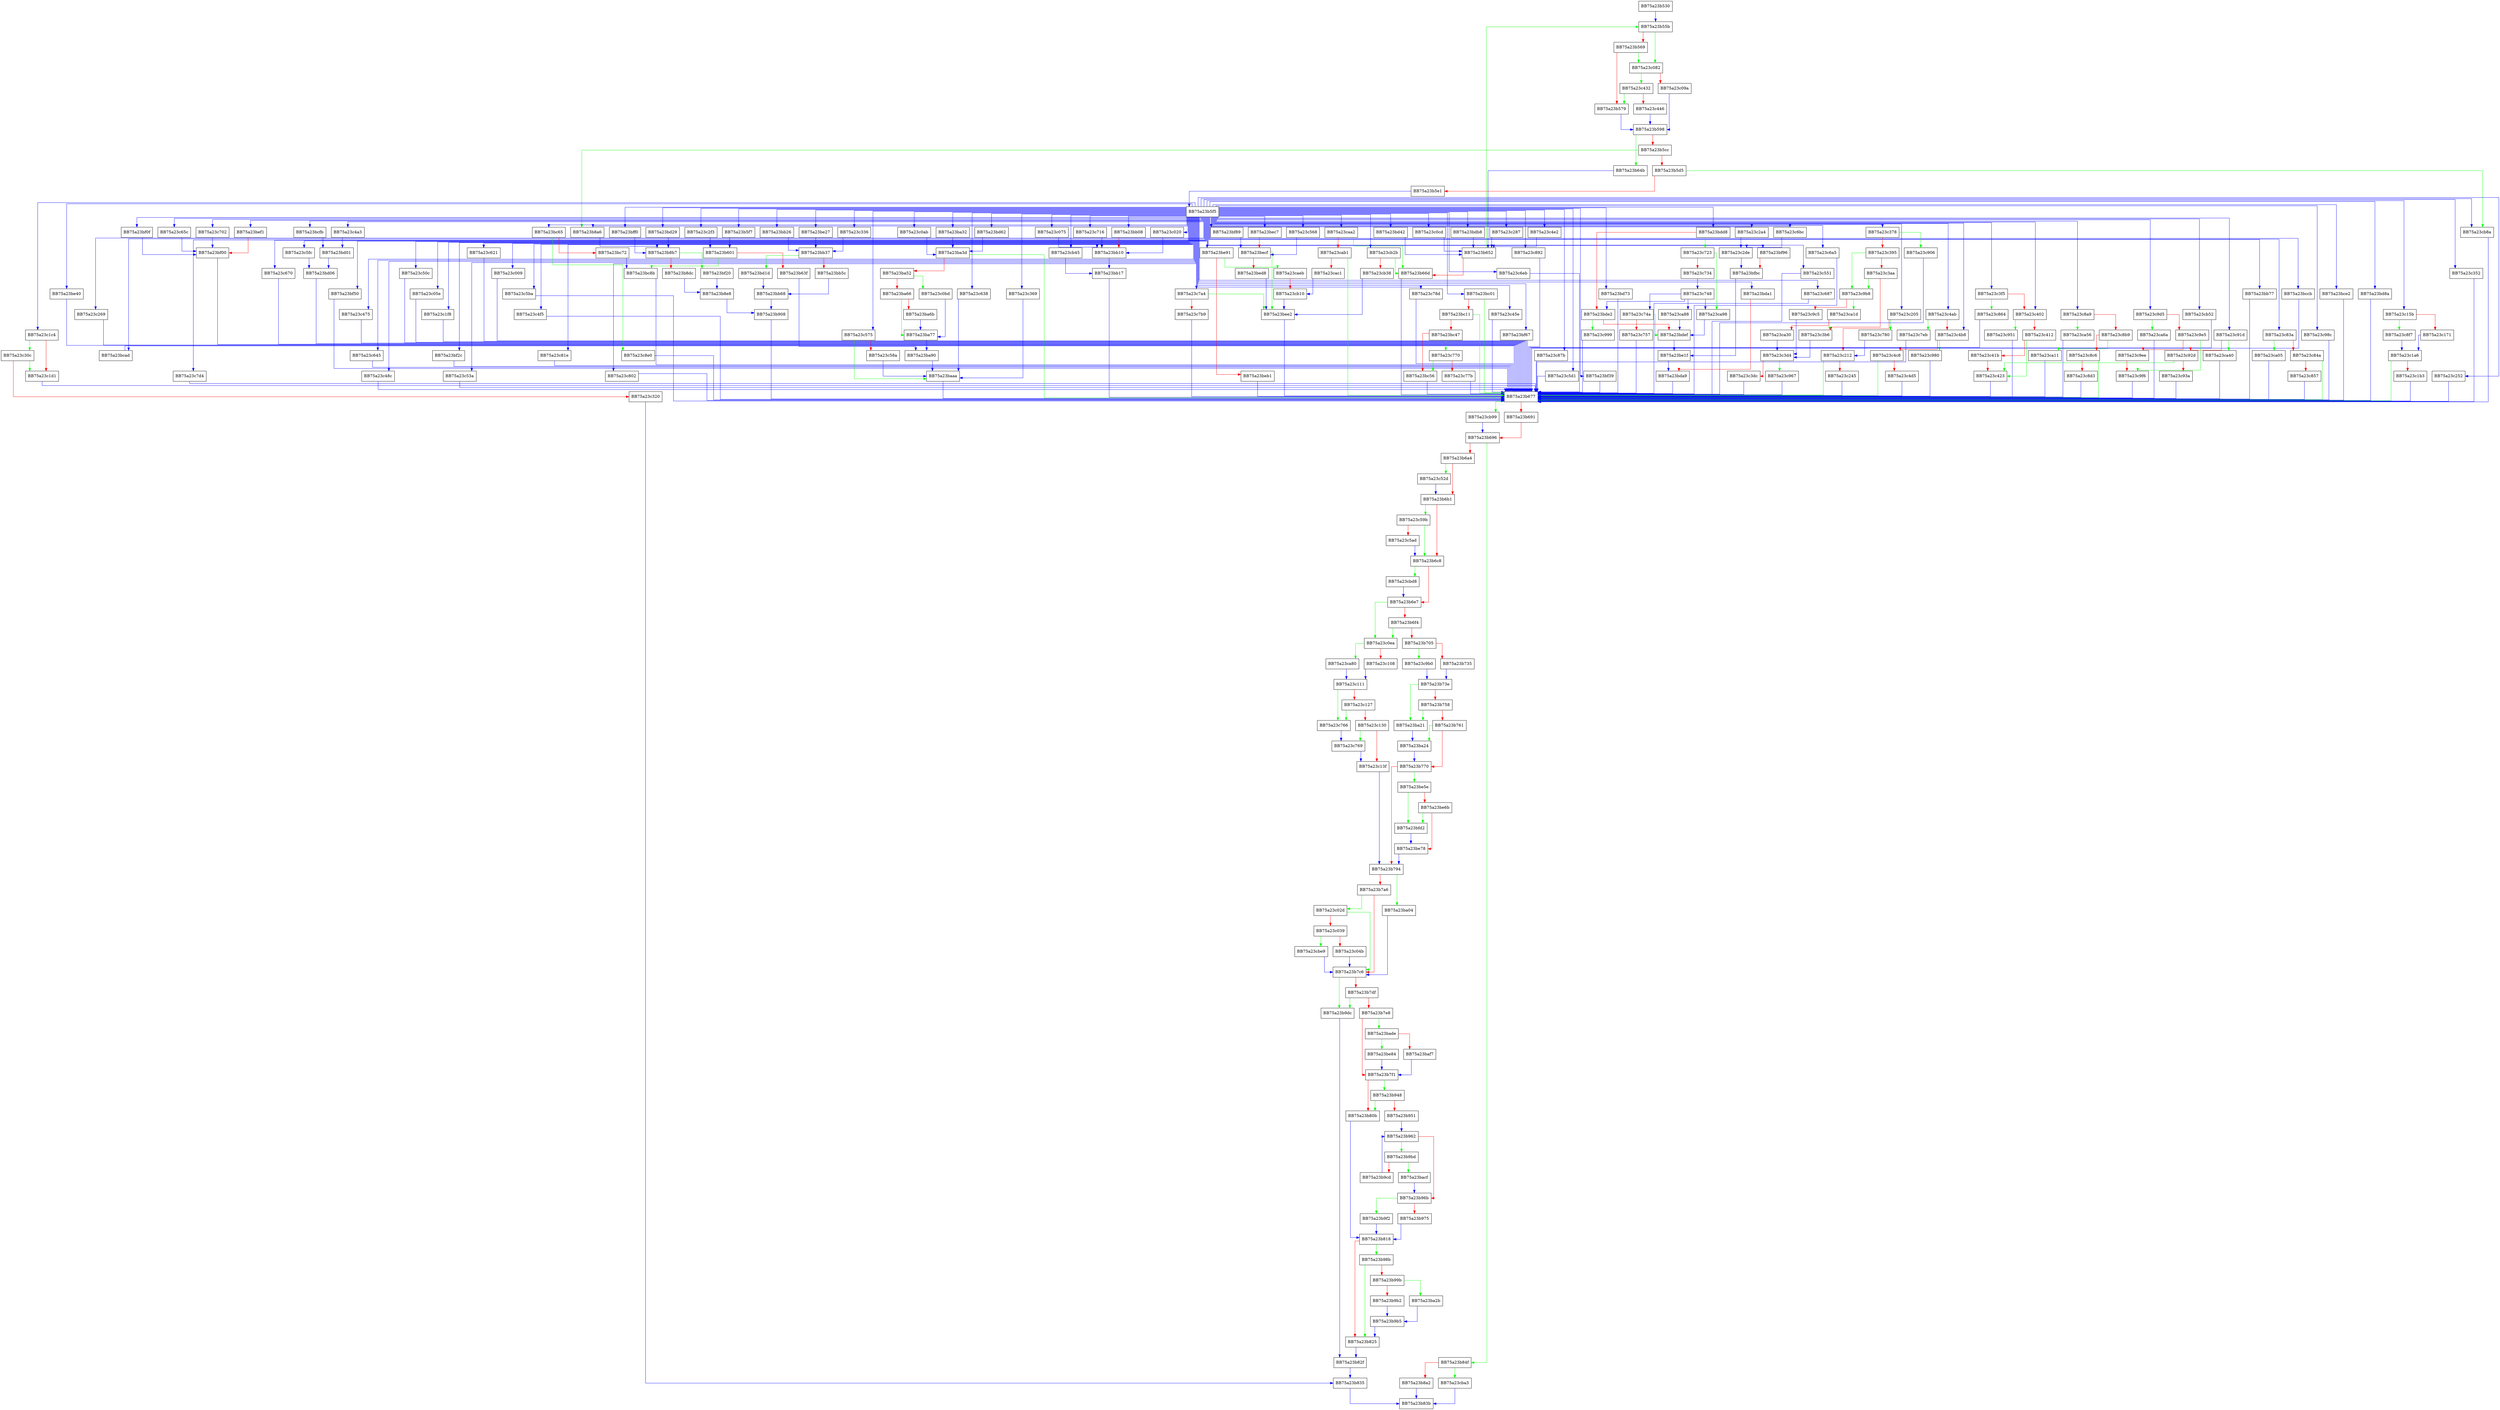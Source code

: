 digraph translate {
  node [shape="box"];
  graph [splines=ortho];
  BB75a23b530 -> BB75a23b55b [color="blue"];
  BB75a23b55b -> BB75a23c082 [color="green"];
  BB75a23b55b -> BB75a23b569 [color="red"];
  BB75a23b569 -> BB75a23c082 [color="green"];
  BB75a23b569 -> BB75a23b579 [color="red"];
  BB75a23b579 -> BB75a23b598 [color="blue"];
  BB75a23b598 -> BB75a23b64b [color="green"];
  BB75a23b598 -> BB75a23b5cc [color="red"];
  BB75a23b5cc -> BB75a23b8a6 [color="green"];
  BB75a23b5cc -> BB75a23b5d5 [color="red"];
  BB75a23b5d5 -> BB75a23cb8a [color="green"];
  BB75a23b5d5 -> BB75a23b5e1 [color="red"];
  BB75a23b5e1 -> BB75a23b5f5 [color="blue"];
  BB75a23b5f5 -> BB75a23b8a6 [color="blue"];
  BB75a23b5f5 -> BB75a23bb26 [color="blue"];
  BB75a23b5f5 -> BB75a23bd29 [color="blue"];
  BB75a23b5f5 -> BB75a23be27 [color="blue"];
  BB75a23b5f5 -> BB75a23cb8a [color="blue"];
  BB75a23b5f5 -> BB75a23bb77 [color="blue"];
  BB75a23b5f5 -> BB75a23bd73 [color="blue"];
  BB75a23b5f5 -> BB75a23bccb [color="blue"];
  BB75a23b5f5 -> BB75a23b5f7 [color="blue"];
  BB75a23b5f5 -> BB75a23bce2 [color="blue"];
  BB75a23b5f5 -> BB75a23bd8a [color="blue"];
  BB75a23b5f5 -> BB75a23bd62 [color="blue"];
  BB75a23b5f5 -> BB75a23c0ab [color="blue"];
  BB75a23b5f5 -> BB75a23ba32 [color="blue"];
  BB75a23b5f5 -> BB75a23bf39 [color="blue"];
  BB75a23b5f5 -> BB75a23bff0 [color="blue"];
  BB75a23b5f5 -> BB75a23c336 [color="blue"];
  BB75a23b5f5 -> BB75a23bf96 [color="blue"];
  BB75a23b5f5 -> BB75a23c15b [color="blue"];
  BB75a23b5f5 -> BB75a23c252 [color="blue"];
  BB75a23b5f5 -> BB75a23c352 [color="blue"];
  BB75a23b5f5 -> BB75a23bb08 [color="blue"];
  BB75a23b5f5 -> BB75a23c020 [color="blue"];
  BB75a23b5f5 -> BB75a23be40 [color="blue"];
  BB75a23b5f5 -> BB75a23c269 [color="blue"];
  BB75a23b5f5 -> BB75a23c075 [color="blue"];
  BB75a23b5f5 -> BB75a23bcad [color="blue"];
  BB75a23b5f5 -> BB75a23c7d4 [color="blue"];
  BB75a23b5f5 -> BB75a23bf0f [color="blue"];
  BB75a23b5f5 -> BB75a23c65c [color="blue"];
  BB75a23b5f5 -> BB75a23c702 [color="blue"];
  BB75a23b5f5 -> BB75a23bcfb [color="blue"];
  BB75a23b5f5 -> BB75a23c4a3 [color="blue"];
  BB75a23b5f5 -> BB75a23c670 [color="blue"];
  BB75a23b5f5 -> BB75a23c5fc [color="blue"];
  BB75a23b5f5 -> BB75a23bf50 [color="blue"];
  BB75a23b5f5 -> BB75a23c475 [color="blue"];
  BB75a23b5f5 -> BB75a23c645 [color="blue"];
  BB75a23b5f5 -> BB75a23c6bc [color="blue"];
  BB75a23b5f5 -> BB75a23c48c [color="blue"];
  BB75a23b5f5 -> BB75a23c568 [color="blue"];
  BB75a23b5f5 -> BB75a23c50c [color="blue"];
  BB75a23b5f5 -> BB75a23c05e [color="blue"];
  BB75a23b5f5 -> BB75a23c1f8 [color="blue"];
  BB75a23b5f5 -> BB75a23bf2c [color="blue"];
  BB75a23b5f5 -> BB75a23c53a [color="blue"];
  BB75a23b5f5 -> BB75a23c2f3 [color="blue"];
  BB75a23b5f5 -> BB75a23c2a4 [color="blue"];
  BB75a23b5f5 -> BB75a23c716 [color="blue"];
  BB75a23b5f5 -> BB75a23bef1 [color="blue"];
  BB75a23b5f5 -> BB75a23c1c4 [color="blue"];
  BB75a23b5f5 -> BB75a23c621 [color="blue"];
  BB75a23b5f5 -> BB75a23c009 [color="blue"];
  BB75a23b5f5 -> BB75a23bf89 [color="blue"];
  BB75a23b5f5 -> BB75a23bec7 [color="blue"];
  BB75a23b5f5 -> BB75a23c5ba [color="blue"];
  BB75a23b5f5 -> BB75a23c4f5 [color="blue"];
  BB75a23b5f5 -> BB75a23c81e [color="blue"];
  BB75a23b5f5 -> BB75a23c802 [color="blue"];
  BB75a23b5f5 -> BB75a23c638 [color="blue"];
  BB75a23b5f5 -> BB75a23c575 [color="blue"];
  BB75a23b5f5 -> BB75a23c7a4 [color="blue"];
  BB75a23b5f5 -> BB75a23c369 [color="blue"];
  BB75a23b5f5 -> BB75a23c892 [color="blue"];
  BB75a23b5f5 -> BB75a23c6eb [color="blue"];
  BB75a23b5f5 -> BB75a23c78d [color="blue"];
  BB75a23b5f5 -> BB75a23bc01 [color="blue"];
  BB75a23b5f5 -> BB75a23bc65 [color="blue"];
  BB75a23b5f5 -> BB75a23c45e [color="blue"];
  BB75a23b5f5 -> BB75a23bdd8 [color="blue"];
  BB75a23b5f5 -> BB75a23caa2 [color="blue"];
  BB75a23b5f5 -> BB75a23bf67 [color="blue"];
  BB75a23b5f5 -> BB75a23c87b [color="blue"];
  BB75a23b5f5 -> BB75a23c5d1 [color="blue"];
  BB75a23b5f5 -> BB75a23c6a5 [color="blue"];
  BB75a23b5f5 -> BB75a23c551 [color="blue"];
  BB75a23b5f5 -> BB75a23cb2b [color="blue"];
  BB75a23b5f5 -> BB75a23bd42 [color="blue"];
  BB75a23b5f5 -> BB75a23c0cd [color="blue"];
  BB75a23b5f5 -> BB75a23bdb8 [color="blue"];
  BB75a23b5f5 -> BB75a23c287 [color="blue"];
  BB75a23b5f5 -> BB75a23be91 [color="blue"];
  BB75a23b5f5 -> BB75a23c687 [color="blue"];
  BB75a23b5f5 -> BB75a23c378 [color="blue"];
  BB75a23b5f5 -> BB75a23c4e2 [color="blue"];
  BB75a23b5f5 -> BB75a23c205 [color="blue"];
  BB75a23b5f5 -> BB75a23c4ab [color="blue"];
  BB75a23b5f5 -> BB75a23c3f5 [color="blue"];
  BB75a23b5f5 -> BB75a23c8a9 [color="blue"];
  BB75a23b5f5 -> BB75a23cb45 [color="blue"];
  BB75a23b5f5 -> BB75a23c402 [color="blue"];
  BB75a23b5f5 -> BB75a23c4b8 [color="blue"];
  BB75a23b5f5 -> BB75a23c9d5 [color="blue"];
  BB75a23b5f5 -> BB75a23cb52 [color="blue"];
  BB75a23b5f5 -> BB75a23c83a [color="blue"];
  BB75a23b5f5 -> BB75a23c98c [color="blue"];
  BB75a23b5f5 -> BB75a23c91d [color="blue"];
  BB75a23b5f5 -> BB75a23bda1 [color="blue"];
  BB75a23b5f7 -> BB75a23b601 [color="blue"];
  BB75a23b601 -> BB75a23bc8b [color="green"];
  BB75a23b601 -> BB75a23b63f [color="red"];
  BB75a23b63f -> BB75a23ba90 [color="blue"];
  BB75a23b64b -> BB75a23b652 [color="blue"];
  BB75a23b652 -> BB75a23b55b [color="green"];
  BB75a23b652 -> BB75a23b66d [color="red"];
  BB75a23b66d -> BB75a23b677 [color="blue"];
  BB75a23b677 -> BB75a23cb99 [color="green"];
  BB75a23b677 -> BB75a23b691 [color="red"];
  BB75a23b691 -> BB75a23b696 [color="red"];
  BB75a23b696 -> BB75a23b84f [color="green"];
  BB75a23b696 -> BB75a23b6a4 [color="red"];
  BB75a23b6a4 -> BB75a23c52d [color="green"];
  BB75a23b6a4 -> BB75a23b6b1 [color="red"];
  BB75a23b6b1 -> BB75a23c59b [color="green"];
  BB75a23b6b1 -> BB75a23b6c8 [color="red"];
  BB75a23b6c8 -> BB75a23cbd8 [color="green"];
  BB75a23b6c8 -> BB75a23b6e7 [color="red"];
  BB75a23b6e7 -> BB75a23c0ea [color="green"];
  BB75a23b6e7 -> BB75a23b6f4 [color="red"];
  BB75a23b6f4 -> BB75a23c0ea [color="green"];
  BB75a23b6f4 -> BB75a23b705 [color="red"];
  BB75a23b705 -> BB75a23c9b0 [color="green"];
  BB75a23b705 -> BB75a23b735 [color="red"];
  BB75a23b735 -> BB75a23b73e [color="blue"];
  BB75a23b73e -> BB75a23ba21 [color="green"];
  BB75a23b73e -> BB75a23b758 [color="red"];
  BB75a23b758 -> BB75a23ba21 [color="green"];
  BB75a23b758 -> BB75a23b761 [color="red"];
  BB75a23b761 -> BB75a23ba24 [color="green"];
  BB75a23b761 -> BB75a23b770 [color="red"];
  BB75a23b770 -> BB75a23be5e [color="green"];
  BB75a23b770 -> BB75a23b794 [color="red"];
  BB75a23b794 -> BB75a23ba04 [color="green"];
  BB75a23b794 -> BB75a23b7a6 [color="red"];
  BB75a23b7a6 -> BB75a23c02d [color="green"];
  BB75a23b7a6 -> BB75a23b7c6 [color="red"];
  BB75a23b7c6 -> BB75a23b9dc [color="green"];
  BB75a23b7c6 -> BB75a23b7df [color="red"];
  BB75a23b7df -> BB75a23b9dc [color="green"];
  BB75a23b7df -> BB75a23b7e8 [color="red"];
  BB75a23b7e8 -> BB75a23bade [color="green"];
  BB75a23b7e8 -> BB75a23b7f1 [color="red"];
  BB75a23b7f1 -> BB75a23b948 [color="green"];
  BB75a23b7f1 -> BB75a23b80b [color="red"];
  BB75a23b80b -> BB75a23b818 [color="blue"];
  BB75a23b818 -> BB75a23b98b [color="green"];
  BB75a23b818 -> BB75a23b825 [color="red"];
  BB75a23b825 -> BB75a23b82f [color="blue"];
  BB75a23b82f -> BB75a23b835 [color="blue"];
  BB75a23b835 -> BB75a23b83b [color="blue"];
  BB75a23b84f -> BB75a23cba3 [color="green"];
  BB75a23b84f -> BB75a23b8a2 [color="red"];
  BB75a23b8a2 -> BB75a23b83b [color="blue"];
  BB75a23b8a6 -> BB75a23b8b7 [color="blue"];
  BB75a23b8b7 -> BB75a23bf20 [color="green"];
  BB75a23b8b7 -> BB75a23b8dc [color="red"];
  BB75a23b8dc -> BB75a23b8e8 [color="blue"];
  BB75a23b8e8 -> BB75a23b908 [color="blue"];
  BB75a23b908 -> BB75a23b677 [color="blue"];
  BB75a23b948 -> BB75a23b80b [color="green"];
  BB75a23b948 -> BB75a23b951 [color="red"];
  BB75a23b951 -> BB75a23b962 [color="blue"];
  BB75a23b962 -> BB75a23b9bd [color="green"];
  BB75a23b962 -> BB75a23b96b [color="red"];
  BB75a23b96b -> BB75a23b9f2 [color="green"];
  BB75a23b96b -> BB75a23b975 [color="red"];
  BB75a23b975 -> BB75a23b818 [color="blue"];
  BB75a23b98b -> BB75a23b825 [color="green"];
  BB75a23b98b -> BB75a23b99b [color="red"];
  BB75a23b99b -> BB75a23ba2b [color="green"];
  BB75a23b99b -> BB75a23b9b2 [color="red"];
  BB75a23b9b2 -> BB75a23b9b5 [color="blue"];
  BB75a23b9b5 -> BB75a23b825 [color="blue"];
  BB75a23b9bd -> BB75a23bacf [color="green"];
  BB75a23b9bd -> BB75a23b9cd [color="red"];
  BB75a23b9cd -> BB75a23b962 [color="blue"];
  BB75a23b9dc -> BB75a23b82f [color="blue"];
  BB75a23b9f2 -> BB75a23b818 [color="blue"];
  BB75a23ba04 -> BB75a23b7c6 [color="blue"];
  BB75a23ba21 -> BB75a23ba24 [color="blue"];
  BB75a23ba24 -> BB75a23b770 [color="blue"];
  BB75a23ba2b -> BB75a23b9b5 [color="blue"];
  BB75a23ba32 -> BB75a23ba3d [color="blue"];
  BB75a23ba3d -> BB75a23b677 [color="green"];
  BB75a23ba3d -> BB75a23ba52 [color="red"];
  BB75a23ba52 -> BB75a23c0bd [color="green"];
  BB75a23ba52 -> BB75a23ba66 [color="red"];
  BB75a23ba66 -> BB75a23ba77 [color="green"];
  BB75a23ba66 -> BB75a23ba6b [color="red"];
  BB75a23ba6b -> BB75a23ba77 [color="blue"];
  BB75a23ba77 -> BB75a23ba90 [color="blue"];
  BB75a23ba90 -> BB75a23baaa [color="blue"];
  BB75a23baaa -> BB75a23b677 [color="blue"];
  BB75a23bacf -> BB75a23b96b [color="blue"];
  BB75a23bade -> BB75a23be84 [color="green"];
  BB75a23bade -> BB75a23baf7 [color="red"];
  BB75a23baf7 -> BB75a23b7f1 [color="blue"];
  BB75a23bb08 -> BB75a23bb10 [color="red"];
  BB75a23bb10 -> BB75a23bb17 [color="blue"];
  BB75a23bb17 -> BB75a23b677 [color="blue"];
  BB75a23bb26 -> BB75a23bb37 [color="blue"];
  BB75a23bb37 -> BB75a23bd1d [color="green"];
  BB75a23bb37 -> BB75a23bb5c [color="red"];
  BB75a23bb5c -> BB75a23bb68 [color="blue"];
  BB75a23bb68 -> BB75a23b908 [color="blue"];
  BB75a23bb77 -> BB75a23b677 [color="blue"];
  BB75a23bc01 -> BB75a23b677 [color="green"];
  BB75a23bc01 -> BB75a23bc11 [color="red"];
  BB75a23bc11 -> BB75a23b677 [color="green"];
  BB75a23bc11 -> BB75a23bc47 [color="red"];
  BB75a23bc47 -> BB75a23c770 [color="green"];
  BB75a23bc47 -> BB75a23bc56 [color="red"];
  BB75a23bc56 -> BB75a23b677 [color="blue"];
  BB75a23bc65 -> BB75a23c8e0 [color="green"];
  BB75a23bc65 -> BB75a23bc72 [color="red"];
  BB75a23bc72 -> BB75a23bc8b [color="blue"];
  BB75a23bc8b -> BB75a23b677 [color="blue"];
  BB75a23bcad -> BB75a23b677 [color="blue"];
  BB75a23bccb -> BB75a23b677 [color="blue"];
  BB75a23bce2 -> BB75a23b677 [color="blue"];
  BB75a23bcfb -> BB75a23bd01 [color="blue"];
  BB75a23bd01 -> BB75a23bd06 [color="blue"];
  BB75a23bd06 -> BB75a23b677 [color="blue"];
  BB75a23bd1d -> BB75a23bb68 [color="blue"];
  BB75a23bd29 -> BB75a23b8b7 [color="blue"];
  BB75a23bd42 -> BB75a23b652 [color="blue"];
  BB75a23bd62 -> BB75a23ba3d [color="blue"];
  BB75a23bd73 -> BB75a23b677 [color="blue"];
  BB75a23bd8a -> BB75a23b677 [color="blue"];
  BB75a23bda1 -> BB75a23bda9 [color="red"];
  BB75a23bda9 -> BB75a23b677 [color="blue"];
  BB75a23bdb8 -> BB75a23b652 [color="blue"];
  BB75a23bdd8 -> BB75a23c723 [color="green"];
  BB75a23bdd8 -> BB75a23bde2 [color="red"];
  BB75a23bde2 -> BB75a23c999 [color="green"];
  BB75a23bde2 -> BB75a23bdef [color="red"];
  BB75a23bdef -> BB75a23be1f [color="blue"];
  BB75a23be1f -> BB75a23bda9 [color="blue"];
  BB75a23be27 -> BB75a23bb37 [color="blue"];
  BB75a23be40 -> BB75a23b677 [color="blue"];
  BB75a23be5e -> BB75a23bfd2 [color="green"];
  BB75a23be5e -> BB75a23be6b [color="red"];
  BB75a23be6b -> BB75a23bfd2 [color="green"];
  BB75a23be6b -> BB75a23be78 [color="red"];
  BB75a23be78 -> BB75a23b794 [color="blue"];
  BB75a23be84 -> BB75a23b7f1 [color="blue"];
  BB75a23be91 -> BB75a23caeb [color="green"];
  BB75a23be91 -> BB75a23beb1 [color="red"];
  BB75a23beb1 -> BB75a23b677 [color="blue"];
  BB75a23bec7 -> BB75a23becf [color="red"];
  BB75a23becf -> BB75a23bee2 [color="green"];
  BB75a23becf -> BB75a23bed8 [color="red"];
  BB75a23bed8 -> BB75a23bee2 [color="blue"];
  BB75a23bee2 -> BB75a23b677 [color="blue"];
  BB75a23bef1 -> BB75a23bf00 [color="red"];
  BB75a23bf00 -> BB75a23b677 [color="blue"];
  BB75a23bf0f -> BB75a23bf00 [color="blue"];
  BB75a23bf20 -> BB75a23b8e8 [color="blue"];
  BB75a23bf2c -> BB75a23b677 [color="blue"];
  BB75a23bf39 -> BB75a23b677 [color="blue"];
  BB75a23bf50 -> BB75a23b677 [color="blue"];
  BB75a23bf67 -> BB75a23b677 [color="blue"];
  BB75a23bf89 -> BB75a23becf [color="blue"];
  BB75a23bf96 -> BB75a23bfbc [color="red"];
  BB75a23bfbc -> BB75a23be1f [color="blue"];
  BB75a23bfd2 -> BB75a23be78 [color="blue"];
  BB75a23bff0 -> BB75a23b8b7 [color="blue"];
  BB75a23c009 -> BB75a23b677 [color="blue"];
  BB75a23c020 -> BB75a23bb10 [color="blue"];
  BB75a23c02d -> BB75a23b7c6 [color="green"];
  BB75a23c02d -> BB75a23c039 [color="red"];
  BB75a23c039 -> BB75a23cbe9 [color="green"];
  BB75a23c039 -> BB75a23c04b [color="red"];
  BB75a23c04b -> BB75a23b7c6 [color="blue"];
  BB75a23c05e -> BB75a23b677 [color="blue"];
  BB75a23c075 -> BB75a23bb10 [color="blue"];
  BB75a23c082 -> BB75a23c432 [color="green"];
  BB75a23c082 -> BB75a23c09a [color="red"];
  BB75a23c09a -> BB75a23b598 [color="blue"];
  BB75a23c0ab -> BB75a23ba3d [color="blue"];
  BB75a23c0bd -> BB75a23ba77 [color="blue"];
  BB75a23c0cd -> BB75a23b652 [color="blue"];
  BB75a23c0ea -> BB75a23ca80 [color="green"];
  BB75a23c0ea -> BB75a23c108 [color="red"];
  BB75a23c108 -> BB75a23c111 [color="blue"];
  BB75a23c111 -> BB75a23c766 [color="green"];
  BB75a23c111 -> BB75a23c127 [color="red"];
  BB75a23c127 -> BB75a23c766 [color="green"];
  BB75a23c127 -> BB75a23c130 [color="red"];
  BB75a23c130 -> BB75a23c769 [color="green"];
  BB75a23c130 -> BB75a23c13f [color="red"];
  BB75a23c13f -> BB75a23b794 [color="blue"];
  BB75a23c15b -> BB75a23c8f7 [color="green"];
  BB75a23c15b -> BB75a23c171 [color="red"];
  BB75a23c171 -> BB75a23c1a6 [color="blue"];
  BB75a23c1a6 -> BB75a23b677 [color="green"];
  BB75a23c1a6 -> BB75a23c1b3 [color="red"];
  BB75a23c1b3 -> BB75a23b677 [color="blue"];
  BB75a23c1c4 -> BB75a23c30c [color="green"];
  BB75a23c1c4 -> BB75a23c1d1 [color="red"];
  BB75a23c1d1 -> BB75a23b677 [color="blue"];
  BB75a23c1f8 -> BB75a23b677 [color="blue"];
  BB75a23c205 -> BB75a23c780 [color="green"];
  BB75a23c205 -> BB75a23c212 [color="red"];
  BB75a23c212 -> BB75a23b677 [color="green"];
  BB75a23c212 -> BB75a23c245 [color="red"];
  BB75a23c245 -> BB75a23b677 [color="blue"];
  BB75a23c252 -> BB75a23b677 [color="blue"];
  BB75a23c269 -> BB75a23b677 [color="blue"];
  BB75a23c287 -> BB75a23b652 [color="blue"];
  BB75a23c2a4 -> BB75a23c2de [color="blue"];
  BB75a23c2de -> BB75a23bfbc [color="blue"];
  BB75a23c2f3 -> BB75a23b601 [color="blue"];
  BB75a23c30c -> BB75a23c1d1 [color="green"];
  BB75a23c30c -> BB75a23c320 [color="red"];
  BB75a23c320 -> BB75a23b835 [color="blue"];
  BB75a23c336 -> BB75a23bb37 [color="blue"];
  BB75a23c352 -> BB75a23b677 [color="blue"];
  BB75a23c369 -> BB75a23baaa [color="blue"];
  BB75a23c378 -> BB75a23c906 [color="green"];
  BB75a23c378 -> BB75a23c395 [color="red"];
  BB75a23c395 -> BB75a23c9b8 [color="green"];
  BB75a23c395 -> BB75a23c3aa [color="red"];
  BB75a23c3aa -> BB75a23c9b8 [color="green"];
  BB75a23c3aa -> BB75a23c3b6 [color="red"];
  BB75a23c3b6 -> BB75a23c3d4 [color="blue"];
  BB75a23c3d4 -> BB75a23c967 [color="green"];
  BB75a23c3d4 -> BB75a23c3dc [color="red"];
  BB75a23c3dc -> BB75a23b677 [color="blue"];
  BB75a23c3f5 -> BB75a23c864 [color="green"];
  BB75a23c3f5 -> BB75a23c402 [color="red"];
  BB75a23c402 -> BB75a23c951 [color="green"];
  BB75a23c402 -> BB75a23c412 [color="red"];
  BB75a23c412 -> BB75a23c423 [color="green"];
  BB75a23c412 -> BB75a23c41b [color="red"];
  BB75a23c41b -> BB75a23c423 [color="red"];
  BB75a23c423 -> BB75a23b677 [color="blue"];
  BB75a23c432 -> BB75a23b579 [color="green"];
  BB75a23c432 -> BB75a23c446 [color="red"];
  BB75a23c446 -> BB75a23b598 [color="blue"];
  BB75a23c45e -> BB75a23b677 [color="blue"];
  BB75a23c475 -> BB75a23b677 [color="blue"];
  BB75a23c48c -> BB75a23b677 [color="blue"];
  BB75a23c4a3 -> BB75a23bd01 [color="blue"];
  BB75a23c4ab -> BB75a23c7eb [color="green"];
  BB75a23c4ab -> BB75a23c4b8 [color="red"];
  BB75a23c4b8 -> BB75a23c980 [color="green"];
  BB75a23c4b8 -> BB75a23c4c8 [color="red"];
  BB75a23c4c8 -> BB75a23b677 [color="green"];
  BB75a23c4c8 -> BB75a23c4d5 [color="red"];
  BB75a23c4d5 -> BB75a23b677 [color="blue"];
  BB75a23c4e2 -> BB75a23b652 [color="blue"];
  BB75a23c4f5 -> BB75a23b677 [color="blue"];
  BB75a23c50c -> BB75a23b677 [color="blue"];
  BB75a23c52d -> BB75a23b6b1 [color="blue"];
  BB75a23c53a -> BB75a23b677 [color="blue"];
  BB75a23c551 -> BB75a23b677 [color="blue"];
  BB75a23c568 -> BB75a23becf [color="blue"];
  BB75a23c575 -> BB75a23baaa [color="green"];
  BB75a23c575 -> BB75a23c58a [color="red"];
  BB75a23c58a -> BB75a23baaa [color="blue"];
  BB75a23c59b -> BB75a23b6c8 [color="green"];
  BB75a23c59b -> BB75a23c5ad [color="red"];
  BB75a23c5ad -> BB75a23b6c8 [color="blue"];
  BB75a23c5ba -> BB75a23b677 [color="blue"];
  BB75a23c5d1 -> BB75a23b677 [color="blue"];
  BB75a23c5fc -> BB75a23bd06 [color="blue"];
  BB75a23c621 -> BB75a23b677 [color="blue"];
  BB75a23c638 -> BB75a23baaa [color="blue"];
  BB75a23c645 -> BB75a23b677 [color="blue"];
  BB75a23c65c -> BB75a23bf00 [color="blue"];
  BB75a23c670 -> BB75a23b677 [color="blue"];
  BB75a23c687 -> BB75a23b677 [color="blue"];
  BB75a23c6a5 -> BB75a23b677 [color="blue"];
  BB75a23c6bc -> BB75a23c2de [color="blue"];
  BB75a23c6eb -> BB75a23b677 [color="blue"];
  BB75a23c702 -> BB75a23bf00 [color="blue"];
  BB75a23c716 -> BB75a23bb10 [color="blue"];
  BB75a23c723 -> BB75a23ca98 [color="green"];
  BB75a23c723 -> BB75a23c734 [color="red"];
  BB75a23c734 -> BB75a23c748 [color="blue"];
  BB75a23c748 -> BB75a23bde2 [color="blue"];
  BB75a23c748 -> BB75a23ca98 [color="blue"];
  BB75a23c748 -> BB75a23ca88 [color="blue"];
  BB75a23c748 -> BB75a23c74a [color="blue"];
  BB75a23c74a -> BB75a23bdef [color="green"];
  BB75a23c74a -> BB75a23c757 [color="red"];
  BB75a23c757 -> BB75a23b677 [color="blue"];
  BB75a23c766 -> BB75a23c769 [color="blue"];
  BB75a23c769 -> BB75a23c13f [color="blue"];
  BB75a23c770 -> BB75a23bc56 [color="green"];
  BB75a23c770 -> BB75a23c77b [color="red"];
  BB75a23c77b -> BB75a23b677 [color="blue"];
  BB75a23c780 -> BB75a23c212 [color="blue"];
  BB75a23c78d -> BB75a23b677 [color="blue"];
  BB75a23c7a4 -> BB75a23bee2 [color="green"];
  BB75a23c7a4 -> BB75a23c7b9 [color="red"];
  BB75a23c7b9 -> BB75a23b677 [color="blue"];
  BB75a23c7d4 -> BB75a23b677 [color="blue"];
  BB75a23c7eb -> BB75a23b677 [color="blue"];
  BB75a23c802 -> BB75a23b677 [color="blue"];
  BB75a23c81e -> BB75a23b677 [color="blue"];
  BB75a23c83a -> BB75a23ca05 [color="green"];
  BB75a23c83a -> BB75a23c84a [color="red"];
  BB75a23c84a -> BB75a23b677 [color="green"];
  BB75a23c84a -> BB75a23c857 [color="red"];
  BB75a23c857 -> BB75a23b677 [color="blue"];
  BB75a23c864 -> BB75a23b677 [color="blue"];
  BB75a23c87b -> BB75a23b677 [color="blue"];
  BB75a23c892 -> BB75a23b677 [color="blue"];
  BB75a23c8a9 -> BB75a23ca56 [color="green"];
  BB75a23c8a9 -> BB75a23c8b9 [color="red"];
  BB75a23c8b9 -> BB75a23ca11 [color="green"];
  BB75a23c8b9 -> BB75a23c8c6 [color="red"];
  BB75a23c8c6 -> BB75a23b677 [color="green"];
  BB75a23c8c6 -> BB75a23c8d3 [color="red"];
  BB75a23c8d3 -> BB75a23b677 [color="blue"];
  BB75a23c8e0 -> BB75a23b677 [color="blue"];
  BB75a23c8f7 -> BB75a23c1a6 [color="blue"];
  BB75a23c906 -> BB75a23b677 [color="blue"];
  BB75a23c91d -> BB75a23ca40 [color="green"];
  BB75a23c91d -> BB75a23c92d [color="red"];
  BB75a23c92d -> BB75a23c423 [color="green"];
  BB75a23c92d -> BB75a23c93a [color="red"];
  BB75a23c93a -> BB75a23b677 [color="blue"];
  BB75a23c951 -> BB75a23b677 [color="blue"];
  BB75a23c967 -> BB75a23b677 [color="blue"];
  BB75a23c980 -> BB75a23b677 [color="blue"];
  BB75a23c98c -> BB75a23b677 [color="blue"];
  BB75a23c999 -> BB75a23b677 [color="blue"];
  BB75a23c9b0 -> BB75a23b73e [color="blue"];
  BB75a23c9b8 -> BB75a23ca1d [color="green"];
  BB75a23c9b8 -> BB75a23c9c5 [color="red"];
  BB75a23c9c5 -> BB75a23c3d4 [color="blue"];
  BB75a23c9d5 -> BB75a23ca6a [color="green"];
  BB75a23c9d5 -> BB75a23c9e5 [color="red"];
  BB75a23c9e5 -> BB75a23c9f6 [color="green"];
  BB75a23c9e5 -> BB75a23c9ee [color="red"];
  BB75a23c9ee -> BB75a23c9f6 [color="red"];
  BB75a23c9f6 -> BB75a23b677 [color="blue"];
  BB75a23ca05 -> BB75a23b677 [color="blue"];
  BB75a23ca11 -> BB75a23b677 [color="blue"];
  BB75a23ca1d -> BB75a23c3b6 [color="green"];
  BB75a23ca1d -> BB75a23ca30 [color="red"];
  BB75a23ca30 -> BB75a23c3d4 [color="blue"];
  BB75a23ca40 -> BB75a23b677 [color="blue"];
  BB75a23ca56 -> BB75a23b677 [color="blue"];
  BB75a23ca6a -> BB75a23b677 [color="blue"];
  BB75a23ca80 -> BB75a23c111 [color="blue"];
  BB75a23ca88 -> BB75a23bdef [color="blue"];
  BB75a23ca98 -> BB75a23bdef [color="blue"];
  BB75a23caa2 -> BB75a23b66d [color="green"];
  BB75a23caa2 -> BB75a23cab1 [color="red"];
  BB75a23cab1 -> BB75a23b677 [color="green"];
  BB75a23cab1 -> BB75a23cac1 [color="red"];
  BB75a23cac1 -> BB75a23cb10 [color="blue"];
  BB75a23caeb -> BB75a23cb10 [color="red"];
  BB75a23cb10 -> BB75a23bee2 [color="blue"];
  BB75a23cb2b -> BB75a23b66d [color="green"];
  BB75a23cb2b -> BB75a23cb38 [color="red"];
  BB75a23cb38 -> BB75a23bee2 [color="blue"];
  BB75a23cb45 -> BB75a23bb17 [color="blue"];
  BB75a23cb52 -> BB75a23b677 [color="blue"];
  BB75a23cb8a -> BB75a23b677 [color="blue"];
  BB75a23cb99 -> BB75a23b696 [color="blue"];
  BB75a23cba3 -> BB75a23b83b [color="blue"];
  BB75a23cbd8 -> BB75a23b6e7 [color="blue"];
  BB75a23cbe9 -> BB75a23b7c6 [color="blue"];
}